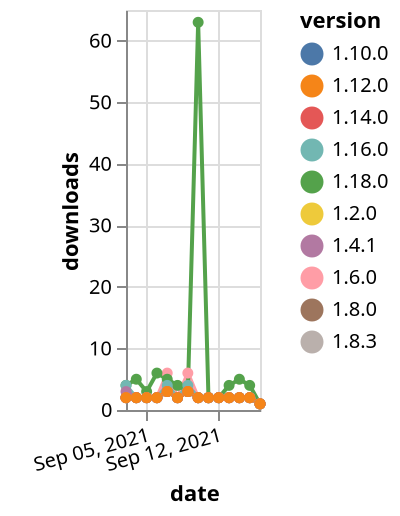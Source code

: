 {"$schema": "https://vega.github.io/schema/vega-lite/v5.json", "description": "A simple bar chart with embedded data.", "data": {"values": [{"date": "2021-09-03", "total": 3206, "delta": 2, "version": "1.6.0"}, {"date": "2021-09-04", "total": 3208, "delta": 2, "version": "1.6.0"}, {"date": "2021-09-05", "total": 3210, "delta": 2, "version": "1.6.0"}, {"date": "2021-09-06", "total": 3212, "delta": 2, "version": "1.6.0"}, {"date": "2021-09-07", "total": 3218, "delta": 6, "version": "1.6.0"}, {"date": "2021-09-08", "total": 3220, "delta": 2, "version": "1.6.0"}, {"date": "2021-09-09", "total": 3226, "delta": 6, "version": "1.6.0"}, {"date": "2021-09-10", "total": 3228, "delta": 2, "version": "1.6.0"}, {"date": "2021-09-11", "total": 3230, "delta": 2, "version": "1.6.0"}, {"date": "2021-09-12", "total": 3232, "delta": 2, "version": "1.6.0"}, {"date": "2021-09-13", "total": 3234, "delta": 2, "version": "1.6.0"}, {"date": "2021-09-14", "total": 3236, "delta": 2, "version": "1.6.0"}, {"date": "2021-09-15", "total": 3238, "delta": 2, "version": "1.6.0"}, {"date": "2021-09-16", "total": 3239, "delta": 1, "version": "1.6.0"}, {"date": "2021-09-03", "total": 283, "delta": 4, "version": "1.18.0"}, {"date": "2021-09-04", "total": 288, "delta": 5, "version": "1.18.0"}, {"date": "2021-09-05", "total": 291, "delta": 3, "version": "1.18.0"}, {"date": "2021-09-06", "total": 297, "delta": 6, "version": "1.18.0"}, {"date": "2021-09-07", "total": 302, "delta": 5, "version": "1.18.0"}, {"date": "2021-09-08", "total": 306, "delta": 4, "version": "1.18.0"}, {"date": "2021-09-09", "total": 309, "delta": 3, "version": "1.18.0"}, {"date": "2021-09-10", "total": 372, "delta": 63, "version": "1.18.0"}, {"date": "2021-09-11", "total": 374, "delta": 2, "version": "1.18.0"}, {"date": "2021-09-12", "total": 376, "delta": 2, "version": "1.18.0"}, {"date": "2021-09-13", "total": 380, "delta": 4, "version": "1.18.0"}, {"date": "2021-09-14", "total": 385, "delta": 5, "version": "1.18.0"}, {"date": "2021-09-15", "total": 389, "delta": 4, "version": "1.18.0"}, {"date": "2021-09-16", "total": 390, "delta": 1, "version": "1.18.0"}, {"date": "2021-09-03", "total": 2099, "delta": 2, "version": "1.8.0"}, {"date": "2021-09-04", "total": 2101, "delta": 2, "version": "1.8.0"}, {"date": "2021-09-05", "total": 2103, "delta": 2, "version": "1.8.0"}, {"date": "2021-09-06", "total": 2105, "delta": 2, "version": "1.8.0"}, {"date": "2021-09-07", "total": 2108, "delta": 3, "version": "1.8.0"}, {"date": "2021-09-08", "total": 2110, "delta": 2, "version": "1.8.0"}, {"date": "2021-09-09", "total": 2113, "delta": 3, "version": "1.8.0"}, {"date": "2021-09-10", "total": 2115, "delta": 2, "version": "1.8.0"}, {"date": "2021-09-11", "total": 2117, "delta": 2, "version": "1.8.0"}, {"date": "2021-09-12", "total": 2119, "delta": 2, "version": "1.8.0"}, {"date": "2021-09-13", "total": 2121, "delta": 2, "version": "1.8.0"}, {"date": "2021-09-14", "total": 2123, "delta": 2, "version": "1.8.0"}, {"date": "2021-09-15", "total": 2125, "delta": 2, "version": "1.8.0"}, {"date": "2021-09-16", "total": 2126, "delta": 1, "version": "1.8.0"}, {"date": "2021-09-03", "total": 1941, "delta": 2, "version": "1.8.3"}, {"date": "2021-09-04", "total": 1943, "delta": 2, "version": "1.8.3"}, {"date": "2021-09-05", "total": 1945, "delta": 2, "version": "1.8.3"}, {"date": "2021-09-06", "total": 1947, "delta": 2, "version": "1.8.3"}, {"date": "2021-09-07", "total": 1950, "delta": 3, "version": "1.8.3"}, {"date": "2021-09-08", "total": 1952, "delta": 2, "version": "1.8.3"}, {"date": "2021-09-09", "total": 1955, "delta": 3, "version": "1.8.3"}, {"date": "2021-09-10", "total": 1957, "delta": 2, "version": "1.8.3"}, {"date": "2021-09-11", "total": 1959, "delta": 2, "version": "1.8.3"}, {"date": "2021-09-12", "total": 1961, "delta": 2, "version": "1.8.3"}, {"date": "2021-09-13", "total": 1963, "delta": 2, "version": "1.8.3"}, {"date": "2021-09-14", "total": 1965, "delta": 2, "version": "1.8.3"}, {"date": "2021-09-15", "total": 1967, "delta": 2, "version": "1.8.3"}, {"date": "2021-09-16", "total": 1968, "delta": 1, "version": "1.8.3"}, {"date": "2021-09-03", "total": 1704, "delta": 2, "version": "1.10.0"}, {"date": "2021-09-04", "total": 1706, "delta": 2, "version": "1.10.0"}, {"date": "2021-09-05", "total": 1708, "delta": 2, "version": "1.10.0"}, {"date": "2021-09-06", "total": 1710, "delta": 2, "version": "1.10.0"}, {"date": "2021-09-07", "total": 1713, "delta": 3, "version": "1.10.0"}, {"date": "2021-09-08", "total": 1715, "delta": 2, "version": "1.10.0"}, {"date": "2021-09-09", "total": 1718, "delta": 3, "version": "1.10.0"}, {"date": "2021-09-10", "total": 1720, "delta": 2, "version": "1.10.0"}, {"date": "2021-09-11", "total": 1722, "delta": 2, "version": "1.10.0"}, {"date": "2021-09-12", "total": 1724, "delta": 2, "version": "1.10.0"}, {"date": "2021-09-13", "total": 1726, "delta": 2, "version": "1.10.0"}, {"date": "2021-09-14", "total": 1728, "delta": 2, "version": "1.10.0"}, {"date": "2021-09-15", "total": 1730, "delta": 2, "version": "1.10.0"}, {"date": "2021-09-16", "total": 1731, "delta": 1, "version": "1.10.0"}, {"date": "2021-09-03", "total": 802, "delta": 4, "version": "1.16.0"}, {"date": "2021-09-04", "total": 804, "delta": 2, "version": "1.16.0"}, {"date": "2021-09-05", "total": 806, "delta": 2, "version": "1.16.0"}, {"date": "2021-09-06", "total": 808, "delta": 2, "version": "1.16.0"}, {"date": "2021-09-07", "total": 812, "delta": 4, "version": "1.16.0"}, {"date": "2021-09-08", "total": 814, "delta": 2, "version": "1.16.0"}, {"date": "2021-09-09", "total": 818, "delta": 4, "version": "1.16.0"}, {"date": "2021-09-10", "total": 820, "delta": 2, "version": "1.16.0"}, {"date": "2021-09-11", "total": 822, "delta": 2, "version": "1.16.0"}, {"date": "2021-09-12", "total": 824, "delta": 2, "version": "1.16.0"}, {"date": "2021-09-13", "total": 826, "delta": 2, "version": "1.16.0"}, {"date": "2021-09-14", "total": 828, "delta": 2, "version": "1.16.0"}, {"date": "2021-09-15", "total": 830, "delta": 2, "version": "1.16.0"}, {"date": "2021-09-16", "total": 831, "delta": 1, "version": "1.16.0"}, {"date": "2021-09-03", "total": 2781, "delta": 3, "version": "1.4.1"}, {"date": "2021-09-04", "total": 2783, "delta": 2, "version": "1.4.1"}, {"date": "2021-09-05", "total": 2785, "delta": 2, "version": "1.4.1"}, {"date": "2021-09-06", "total": 2787, "delta": 2, "version": "1.4.1"}, {"date": "2021-09-07", "total": 2790, "delta": 3, "version": "1.4.1"}, {"date": "2021-09-08", "total": 2792, "delta": 2, "version": "1.4.1"}, {"date": "2021-09-09", "total": 2795, "delta": 3, "version": "1.4.1"}, {"date": "2021-09-10", "total": 2797, "delta": 2, "version": "1.4.1"}, {"date": "2021-09-11", "total": 2799, "delta": 2, "version": "1.4.1"}, {"date": "2021-09-12", "total": 2801, "delta": 2, "version": "1.4.1"}, {"date": "2021-09-13", "total": 2803, "delta": 2, "version": "1.4.1"}, {"date": "2021-09-14", "total": 2805, "delta": 2, "version": "1.4.1"}, {"date": "2021-09-15", "total": 2807, "delta": 2, "version": "1.4.1"}, {"date": "2021-09-16", "total": 2808, "delta": 1, "version": "1.4.1"}, {"date": "2021-09-03", "total": 2568, "delta": 2, "version": "1.2.0"}, {"date": "2021-09-04", "total": 2570, "delta": 2, "version": "1.2.0"}, {"date": "2021-09-05", "total": 2572, "delta": 2, "version": "1.2.0"}, {"date": "2021-09-06", "total": 2574, "delta": 2, "version": "1.2.0"}, {"date": "2021-09-07", "total": 2577, "delta": 3, "version": "1.2.0"}, {"date": "2021-09-08", "total": 2579, "delta": 2, "version": "1.2.0"}, {"date": "2021-09-09", "total": 2582, "delta": 3, "version": "1.2.0"}, {"date": "2021-09-10", "total": 2584, "delta": 2, "version": "1.2.0"}, {"date": "2021-09-11", "total": 2586, "delta": 2, "version": "1.2.0"}, {"date": "2021-09-12", "total": 2588, "delta": 2, "version": "1.2.0"}, {"date": "2021-09-13", "total": 2590, "delta": 2, "version": "1.2.0"}, {"date": "2021-09-14", "total": 2592, "delta": 2, "version": "1.2.0"}, {"date": "2021-09-15", "total": 2594, "delta": 2, "version": "1.2.0"}, {"date": "2021-09-16", "total": 2595, "delta": 1, "version": "1.2.0"}, {"date": "2021-09-03", "total": 1141, "delta": 2, "version": "1.14.0"}, {"date": "2021-09-04", "total": 1143, "delta": 2, "version": "1.14.0"}, {"date": "2021-09-05", "total": 1145, "delta": 2, "version": "1.14.0"}, {"date": "2021-09-06", "total": 1147, "delta": 2, "version": "1.14.0"}, {"date": "2021-09-07", "total": 1150, "delta": 3, "version": "1.14.0"}, {"date": "2021-09-08", "total": 1152, "delta": 2, "version": "1.14.0"}, {"date": "2021-09-09", "total": 1155, "delta": 3, "version": "1.14.0"}, {"date": "2021-09-10", "total": 1157, "delta": 2, "version": "1.14.0"}, {"date": "2021-09-11", "total": 1159, "delta": 2, "version": "1.14.0"}, {"date": "2021-09-12", "total": 1161, "delta": 2, "version": "1.14.0"}, {"date": "2021-09-13", "total": 1163, "delta": 2, "version": "1.14.0"}, {"date": "2021-09-14", "total": 1165, "delta": 2, "version": "1.14.0"}, {"date": "2021-09-15", "total": 1167, "delta": 2, "version": "1.14.0"}, {"date": "2021-09-16", "total": 1168, "delta": 1, "version": "1.14.0"}, {"date": "2021-09-03", "total": 1551, "delta": 2, "version": "1.12.0"}, {"date": "2021-09-04", "total": 1553, "delta": 2, "version": "1.12.0"}, {"date": "2021-09-05", "total": 1555, "delta": 2, "version": "1.12.0"}, {"date": "2021-09-06", "total": 1557, "delta": 2, "version": "1.12.0"}, {"date": "2021-09-07", "total": 1560, "delta": 3, "version": "1.12.0"}, {"date": "2021-09-08", "total": 1562, "delta": 2, "version": "1.12.0"}, {"date": "2021-09-09", "total": 1565, "delta": 3, "version": "1.12.0"}, {"date": "2021-09-10", "total": 1567, "delta": 2, "version": "1.12.0"}, {"date": "2021-09-11", "total": 1569, "delta": 2, "version": "1.12.0"}, {"date": "2021-09-12", "total": 1571, "delta": 2, "version": "1.12.0"}, {"date": "2021-09-13", "total": 1573, "delta": 2, "version": "1.12.0"}, {"date": "2021-09-14", "total": 1575, "delta": 2, "version": "1.12.0"}, {"date": "2021-09-15", "total": 1577, "delta": 2, "version": "1.12.0"}, {"date": "2021-09-16", "total": 1578, "delta": 1, "version": "1.12.0"}]}, "width": "container", "mark": {"type": "line", "point": {"filled": true}}, "encoding": {"x": {"field": "date", "type": "temporal", "timeUnit": "yearmonthdate", "title": "date", "axis": {"labelAngle": -15}}, "y": {"field": "delta", "type": "quantitative", "title": "downloads"}, "color": {"field": "version", "type": "nominal"}, "tooltip": {"field": "delta"}}}